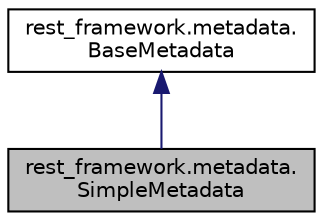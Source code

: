 digraph "rest_framework.metadata.SimpleMetadata"
{
 // LATEX_PDF_SIZE
  edge [fontname="Helvetica",fontsize="10",labelfontname="Helvetica",labelfontsize="10"];
  node [fontname="Helvetica",fontsize="10",shape=record];
  Node1 [label="rest_framework.metadata.\lSimpleMetadata",height=0.2,width=0.4,color="black", fillcolor="grey75", style="filled", fontcolor="black",tooltip=" "];
  Node2 -> Node1 [dir="back",color="midnightblue",fontsize="10",style="solid",fontname="Helvetica"];
  Node2 [label="rest_framework.metadata.\lBaseMetadata",height=0.2,width=0.4,color="black", fillcolor="white", style="filled",URL="$d3/d12/classrest__framework_1_1metadata_1_1_base_metadata.html",tooltip=" "];
}

